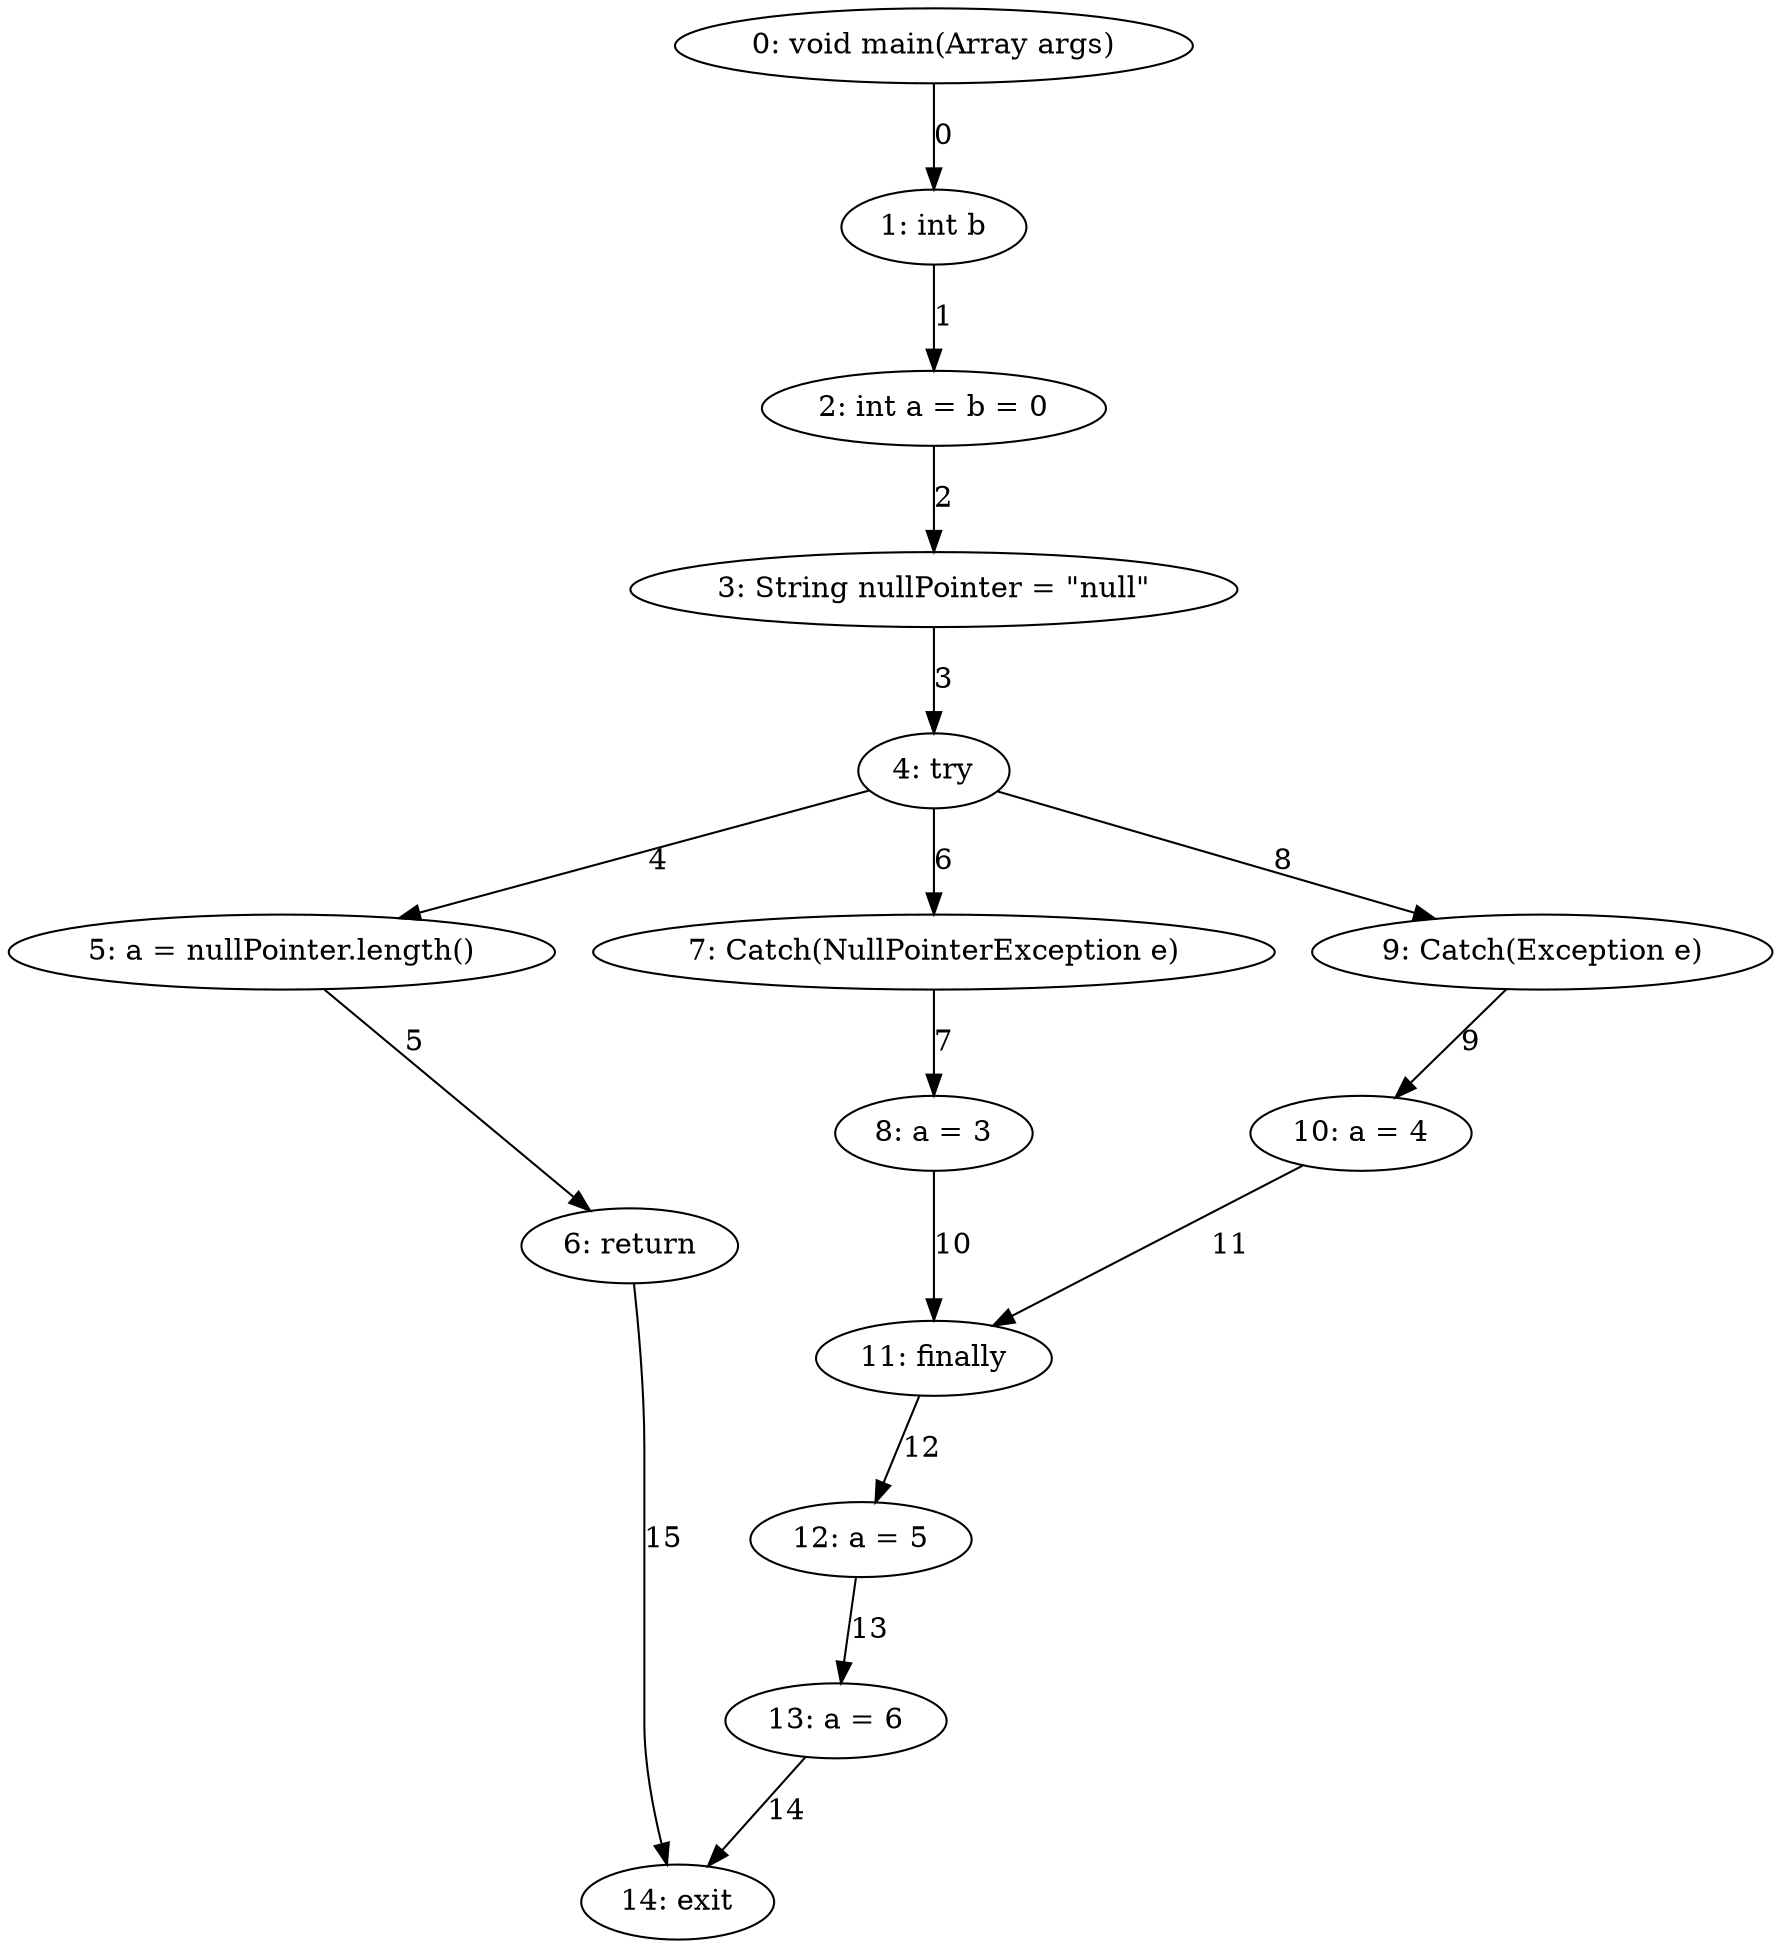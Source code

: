 digraph G {
  1 [ label="0: void main(Array args)" ];
  2 [ label="1: int b" ];
  3 [ label="2: int a = b = 0" ];
  4 [ label="3: String nullPointer = \"null\"" ];
  5 [ label="4: try" ];
  6 [ label="5: a = nullPointer.length()" ];
  7 [ label="6: return" ];
  8 [ label="7: Catch(NullPointerException e)" ];
  9 [ label="8: a = 3" ];
  10 [ label="9: Catch(Exception e)" ];
  11 [ label="10: a = 4" ];
  12 [ label="11: finally" ];
  13 [ label="12: a = 5" ];
  14 [ label="13: a = 6" ];
  15 [ label="14: exit" ];
  1 -> 2 [ label="0" ];
  2 -> 3 [ label="1" ];
  3 -> 4 [ label="2" ];
  4 -> 5 [ label="3" ];
  5 -> 6 [ label="4" ];
  6 -> 7 [ label="5" ];
  5 -> 8 [ label="6" ];
  8 -> 9 [ label="7" ];
  5 -> 10 [ label="8" ];
  10 -> 11 [ label="9" ];
  9 -> 12 [ label="10" ];
  11 -> 12 [ label="11" ];
  12 -> 13 [ label="12" ];
  13 -> 14 [ label="13" ];
  14 -> 15 [ label="14" ];
  7 -> 15 [ label="15" ];
}

